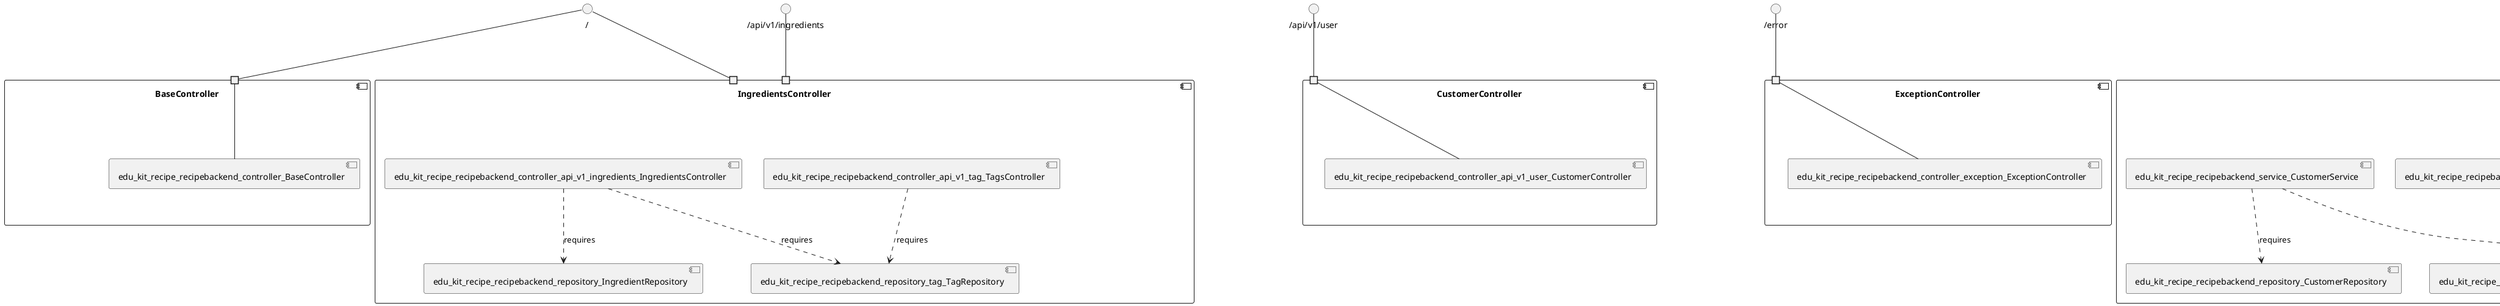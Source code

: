 @startuml
skinparam fixCircleLabelOverlapping true
component "BaseController\n\n\n\n\n\n" {
[edu_kit_recipe_recipebackend_controller_BaseController]
portin " " as BaseController.requires._
"BaseController.requires._"--[edu_kit_recipe_recipebackend_controller_BaseController]
}
interface "/" as interface._
interface._--"BaseController.requires._"
component "CustomerController\n\n\n\n\n\n" {
[edu_kit_recipe_recipebackend_controller_api_v1_user_CustomerController]
portin " " as CustomerController.requires._api_v1_user
"CustomerController.requires._api_v1_user"--[edu_kit_recipe_recipebackend_controller_api_v1_user_CustomerController]
}
interface "/api/v1/user" as interface._api_v1_user
interface._api_v1_user--"CustomerController.requires._api_v1_user"
component "ExceptionController\n\n\n\n\n\n" {
[edu_kit_recipe_recipebackend_controller_exception_ExceptionController]
portin " " as ExceptionController.requires._error
"ExceptionController.requires._error"--[edu_kit_recipe_recipebackend_controller_exception_ExceptionController]
}
interface "/error" as interface._error
interface._error--"ExceptionController.requires._error"
component "ImageController\n\n\n\n\n\n" {
[edu_kit_recipe_recipebackend_repository_ImageRepository]
[edu_kit_recipe_recipebackend_repository_CustomerRepository]
[edu_kit_recipe_recipebackend_controller_api_v1_recipe_RecipeController]
[edu_kit_recipe_recipebackend_service_RecipeService]
[edu_kit_recipe_recipebackend_repository_RecipeRepository]
[edu_kit_recipe_recipebackend_controller_api_v1_image_ImageController]
[edu_kit_recipe_recipebackend_service_CustomerService]
portin " " as ImageController.requires._api_v1_images
portin " " as ImageController.requires._api_v1_recipes
[edu_kit_recipe_recipebackend_service_CustomerService]..>[edu_kit_recipe_recipebackend_repository_CustomerRepository] : requires
[edu_kit_recipe_recipebackend_service_RecipeService]..>[edu_kit_recipe_recipebackend_repository_ImageRepository] : requires
[edu_kit_recipe_recipebackend_controller_api_v1_image_ImageController]..>[edu_kit_recipe_recipebackend_repository_ImageRepository] : requires
[edu_kit_recipe_recipebackend_controller_api_v1_recipe_RecipeController]..>[edu_kit_recipe_recipebackend_repository_RecipeRepository] : requires
[edu_kit_recipe_recipebackend_service_RecipeService]..>[edu_kit_recipe_recipebackend_repository_RecipeRepository] : requires
[edu_kit_recipe_recipebackend_service_CustomerService]..>[edu_kit_recipe_recipebackend_repository_RecipeRepository] : requires
}
interface "/api/v1/recipes" as interface._api_v1_recipes
interface._api_v1_recipes--"ImageController.requires._api_v1_recipes"
interface "/api/v1/images" as interface._api_v1_images
interface._api_v1_images--"ImageController.requires._api_v1_images"
component "IngredientsController\n\n\n\n\n\n" {
[edu_kit_recipe_recipebackend_controller_api_v1_tag_TagsController]
[edu_kit_recipe_recipebackend_repository_IngredientRepository]
[edu_kit_recipe_recipebackend_repository_tag_TagRepository]
[edu_kit_recipe_recipebackend_controller_api_v1_ingredients_IngredientsController]
portin " " as IngredientsController.requires._
portin " " as IngredientsController.requires._api_v1_ingredients
[edu_kit_recipe_recipebackend_controller_api_v1_ingredients_IngredientsController]..>[edu_kit_recipe_recipebackend_repository_IngredientRepository] : requires
[edu_kit_recipe_recipebackend_controller_api_v1_tag_TagsController]..>[edu_kit_recipe_recipebackend_repository_tag_TagRepository] : requires
[edu_kit_recipe_recipebackend_controller_api_v1_ingredients_IngredientsController]..>[edu_kit_recipe_recipebackend_repository_tag_TagRepository] : requires
}
interface "/" as interface._
interface._--"IngredientsController.requires._"
interface "/api/v1/ingredients" as interface._api_v1_ingredients
interface._api_v1_ingredients--"IngredientsController.requires._api_v1_ingredients"
component "UnitController\n\n\n\n\n\n" {
[edu_kit_recipe_recipebackend_controller_api_v1_units_UnitController]
[edu_kit_recipe_recipebackend_repository_UnitRepository]
portin " " as UnitController.requires._api_v1_units
[edu_kit_recipe_recipebackend_controller_api_v1_units_UnitController]..>[edu_kit_recipe_recipebackend_repository_UnitRepository] : requires
"UnitController.requires._api_v1_units"--[edu_kit_recipe_recipebackend_controller_api_v1_units_UnitController]
}
interface "/api/v1/units" as interface._api_v1_units
interface._api_v1_units--"UnitController.requires._api_v1_units"
interface "JpaRepository" as interface.JpaRepository
interface.JpaRepository--[edu_kit_recipe_recipebackend_repository_IngredientWithAmountRepository]

@enduml
